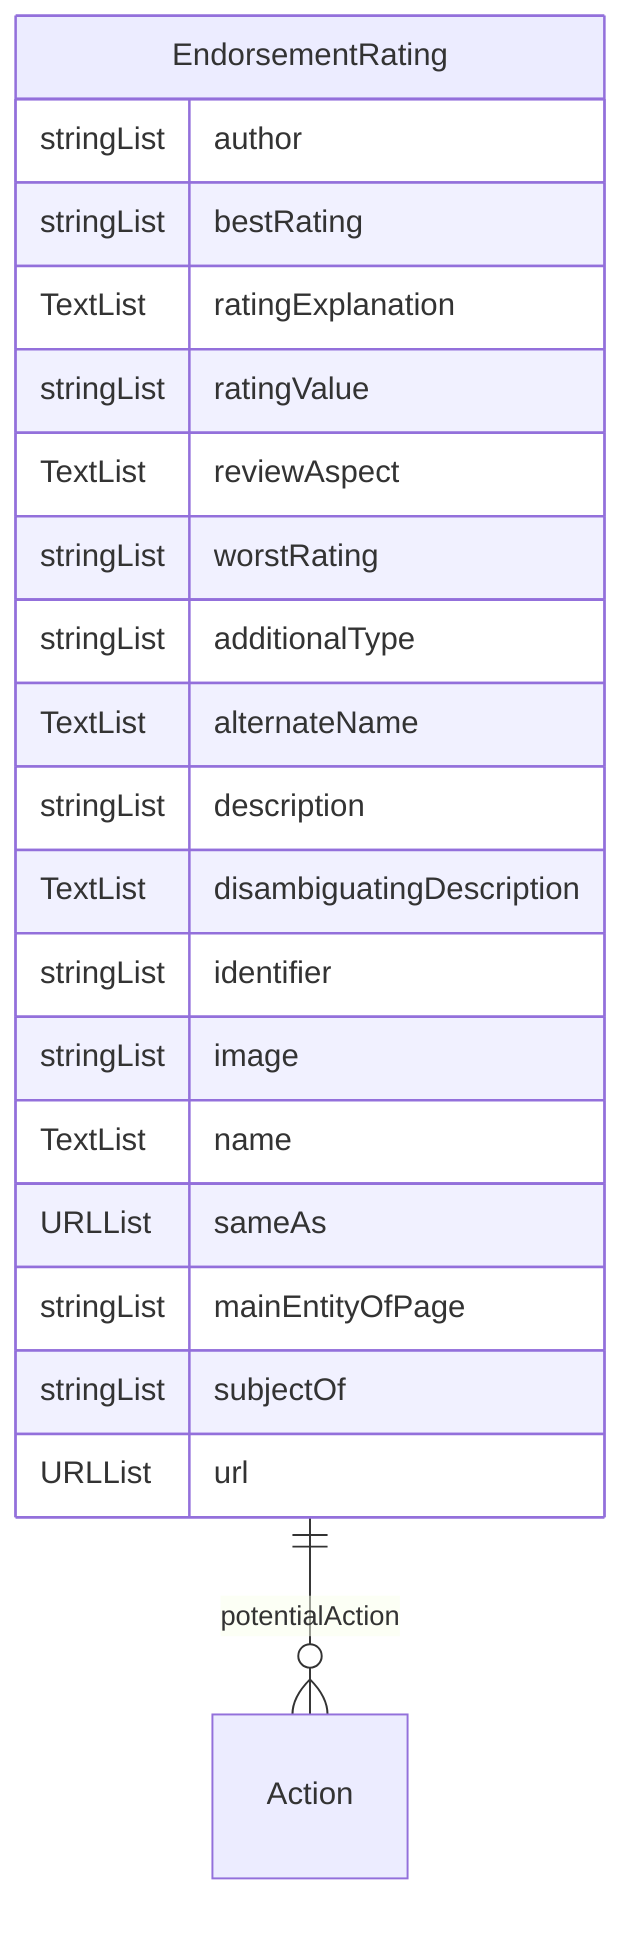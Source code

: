 erDiagram
EndorsementRating {
    stringList author  
    stringList bestRating  
    TextList ratingExplanation  
    stringList ratingValue  
    TextList reviewAspect  
    stringList worstRating  
    stringList additionalType  
    TextList alternateName  
    stringList description  
    TextList disambiguatingDescription  
    stringList identifier  
    stringList image  
    TextList name  
    URLList sameAs  
    stringList mainEntityOfPage  
    stringList subjectOf  
    URLList url  
}

EndorsementRating ||--}o Action : "potentialAction"